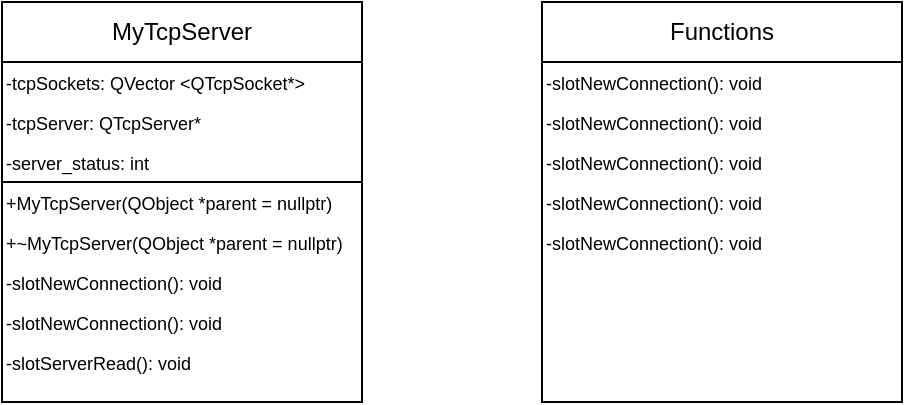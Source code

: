 <mxfile version="21.0.10" type="github">
  <diagram name="Страница 1" id="dRjgoa4rpJ9UiCOQdd4B">
    <mxGraphModel dx="658" dy="409" grid="1" gridSize="10" guides="1" tooltips="1" connect="1" arrows="1" fold="1" page="1" pageScale="1" pageWidth="827" pageHeight="1169" math="0" shadow="0">
      <root>
        <mxCell id="0" />
        <mxCell id="1" parent="0" />
        <mxCell id="6dEHQS1TqkIKJZpqLqtC-1" value="" style="rounded=0;whiteSpace=wrap;html=1;" vertex="1" parent="1">
          <mxGeometry x="100" y="90" width="180" height="200" as="geometry" />
        </mxCell>
        <mxCell id="6dEHQS1TqkIKJZpqLqtC-7" value="MyTcpServer" style="text;html=1;strokeColor=none;fillColor=none;align=center;verticalAlign=middle;whiteSpace=wrap;rounded=0;" vertex="1" parent="1">
          <mxGeometry x="120" y="90" width="140" height="30" as="geometry" />
        </mxCell>
        <mxCell id="6dEHQS1TqkIKJZpqLqtC-8" value="&lt;font style=&quot;font-size: 9px;&quot;&gt;+MyTcpServer(QObject *parent = nullptr)&lt;/font&gt;" style="text;html=1;strokeColor=none;fillColor=none;align=left;verticalAlign=middle;whiteSpace=wrap;rounded=0;" vertex="1" parent="1">
          <mxGeometry x="100" y="180" width="180" height="20" as="geometry" />
        </mxCell>
        <mxCell id="6dEHQS1TqkIKJZpqLqtC-9" value="&lt;font style=&quot;font-size: 9px;&quot;&gt;-tcpSockets: QVector&amp;nbsp;&amp;lt;QTcpSocket*&amp;gt;&amp;nbsp;&lt;/font&gt;" style="text;html=1;strokeColor=none;fillColor=none;align=left;verticalAlign=middle;whiteSpace=wrap;rounded=0;" vertex="1" parent="1">
          <mxGeometry x="100" y="120" width="180" height="20" as="geometry" />
        </mxCell>
        <mxCell id="6dEHQS1TqkIKJZpqLqtC-10" value="" style="endArrow=none;html=1;rounded=0;exitX=0;exitY=0;exitDx=0;exitDy=0;" edge="1" parent="1" source="6dEHQS1TqkIKJZpqLqtC-9">
          <mxGeometry width="50" height="50" relative="1" as="geometry">
            <mxPoint x="150" y="70" as="sourcePoint" />
            <mxPoint x="280" y="120" as="targetPoint" />
          </mxGeometry>
        </mxCell>
        <mxCell id="6dEHQS1TqkIKJZpqLqtC-12" value="&lt;font style=&quot;font-size: 9px;&quot;&gt;-tcpServer:&amp;nbsp;QTcpServer*&lt;/font&gt;" style="text;html=1;strokeColor=none;fillColor=none;align=left;verticalAlign=middle;whiteSpace=wrap;rounded=0;" vertex="1" parent="1">
          <mxGeometry x="100" y="140" width="180" height="20" as="geometry" />
        </mxCell>
        <mxCell id="6dEHQS1TqkIKJZpqLqtC-13" value="&lt;div style=&quot;&quot;&gt;&lt;font style=&quot;background-color: initial; font-size: 9px;&quot;&gt;-server_status&lt;/font&gt;&lt;span style=&quot;background-color: initial; font-size: 9px;&quot;&gt;: int&lt;/span&gt;&lt;/div&gt;" style="text;html=1;strokeColor=none;fillColor=none;align=left;verticalAlign=middle;whiteSpace=wrap;rounded=0;" vertex="1" parent="1">
          <mxGeometry x="100" y="160" width="180" height="20" as="geometry" />
        </mxCell>
        <mxCell id="6dEHQS1TqkIKJZpqLqtC-14" value="" style="endArrow=none;html=1;rounded=0;exitX=0;exitY=0.124;exitDx=0;exitDy=0;exitPerimeter=0;" edge="1" parent="1">
          <mxGeometry width="50" height="50" relative="1" as="geometry">
            <mxPoint x="100" y="180" as="sourcePoint" />
            <mxPoint x="280" y="180" as="targetPoint" />
          </mxGeometry>
        </mxCell>
        <mxCell id="6dEHQS1TqkIKJZpqLqtC-15" value="&lt;font style=&quot;font-size: 9px;&quot;&gt;+~MyTcpServer(QObject *parent = nullptr)&lt;/font&gt;" style="text;html=1;strokeColor=none;fillColor=none;align=left;verticalAlign=middle;whiteSpace=wrap;rounded=0;" vertex="1" parent="1">
          <mxGeometry x="100" y="200" width="180" height="20" as="geometry" />
        </mxCell>
        <mxCell id="6dEHQS1TqkIKJZpqLqtC-16" value="&lt;font style=&quot;font-size: 9px;&quot;&gt;-slotNewConnection(): void&lt;/font&gt;" style="text;html=1;strokeColor=none;fillColor=none;align=left;verticalAlign=middle;whiteSpace=wrap;rounded=0;" vertex="1" parent="1">
          <mxGeometry x="100" y="220" width="180" height="20" as="geometry" />
        </mxCell>
        <mxCell id="6dEHQS1TqkIKJZpqLqtC-17" value="&lt;font style=&quot;font-size: 9px;&quot;&gt;-slotNewConnection(): void&lt;/font&gt;" style="text;html=1;strokeColor=none;fillColor=none;align=left;verticalAlign=middle;whiteSpace=wrap;rounded=0;" vertex="1" parent="1">
          <mxGeometry x="100" y="240" width="180" height="20" as="geometry" />
        </mxCell>
        <mxCell id="6dEHQS1TqkIKJZpqLqtC-18" value="&lt;font style=&quot;font-size: 9px;&quot;&gt;-slotServerRead(): void&lt;/font&gt;" style="text;html=1;strokeColor=none;fillColor=none;align=left;verticalAlign=middle;whiteSpace=wrap;rounded=0;" vertex="1" parent="1">
          <mxGeometry x="100" y="260" width="180" height="20" as="geometry" />
        </mxCell>
        <mxCell id="6dEHQS1TqkIKJZpqLqtC-19" value="" style="rounded=0;whiteSpace=wrap;html=1;" vertex="1" parent="1">
          <mxGeometry x="370" y="90" width="180" height="200" as="geometry" />
        </mxCell>
        <mxCell id="6dEHQS1TqkIKJZpqLqtC-20" value="Functions" style="text;html=1;strokeColor=none;fillColor=none;align=center;verticalAlign=middle;whiteSpace=wrap;rounded=0;" vertex="1" parent="1">
          <mxGeometry x="390" y="90" width="140" height="30" as="geometry" />
        </mxCell>
        <mxCell id="6dEHQS1TqkIKJZpqLqtC-23" value="" style="endArrow=none;html=1;rounded=0;exitX=0;exitY=0;exitDx=0;exitDy=0;" edge="1" parent="1">
          <mxGeometry width="50" height="50" relative="1" as="geometry">
            <mxPoint x="370.0" y="120" as="sourcePoint" />
            <mxPoint x="550" y="120" as="targetPoint" />
          </mxGeometry>
        </mxCell>
        <mxCell id="6dEHQS1TqkIKJZpqLqtC-28" value="&lt;font style=&quot;font-size: 9px;&quot;&gt;-slotNewConnection(): void&lt;/font&gt;" style="text;html=1;strokeColor=none;fillColor=none;align=left;verticalAlign=middle;whiteSpace=wrap;rounded=0;" vertex="1" parent="1">
          <mxGeometry x="370" y="120" width="180" height="20" as="geometry" />
        </mxCell>
        <mxCell id="6dEHQS1TqkIKJZpqLqtC-31" value="&lt;font style=&quot;font-size: 9px;&quot;&gt;-slotNewConnection(): void&lt;/font&gt;" style="text;html=1;strokeColor=none;fillColor=none;align=left;verticalAlign=middle;whiteSpace=wrap;rounded=0;" vertex="1" parent="1">
          <mxGeometry x="370" y="140" width="180" height="20" as="geometry" />
        </mxCell>
        <mxCell id="6dEHQS1TqkIKJZpqLqtC-32" value="&lt;font style=&quot;font-size: 9px;&quot;&gt;-slotNewConnection(): void&lt;/font&gt;" style="text;html=1;strokeColor=none;fillColor=none;align=left;verticalAlign=middle;whiteSpace=wrap;rounded=0;" vertex="1" parent="1">
          <mxGeometry x="370" y="160" width="180" height="20" as="geometry" />
        </mxCell>
        <mxCell id="6dEHQS1TqkIKJZpqLqtC-33" value="&lt;font style=&quot;font-size: 9px;&quot;&gt;-slotNewConnection(): void&lt;/font&gt;" style="text;html=1;strokeColor=none;fillColor=none;align=left;verticalAlign=middle;whiteSpace=wrap;rounded=0;" vertex="1" parent="1">
          <mxGeometry x="370" y="180" width="180" height="20" as="geometry" />
        </mxCell>
        <mxCell id="6dEHQS1TqkIKJZpqLqtC-34" value="&lt;font style=&quot;font-size: 9px;&quot;&gt;-slotNewConnection(): void&lt;/font&gt;" style="text;html=1;strokeColor=none;fillColor=none;align=left;verticalAlign=middle;whiteSpace=wrap;rounded=0;" vertex="1" parent="1">
          <mxGeometry x="370" y="200" width="180" height="20" as="geometry" />
        </mxCell>
      </root>
    </mxGraphModel>
  </diagram>
</mxfile>
